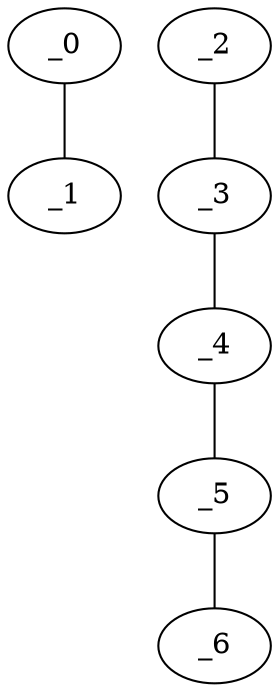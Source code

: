 graph HP1_0042 {
	_0	 [x="0.632255",
		y="3.36238"];
	_1	 [x="0.693096",
		y="0.898956"];
	_0 -- _1;
	_2	 [x="1.97999",
		y="0.390916"];
	_3	 [x="2.13003",
		y="2.98438"];
	_2 -- _3;
	_4	 [x="0.489564",
		y="2.1396"];
	_3 -- _4;
	_5	 [x="2.3",
		y="1.76"];
	_4 -- _5;
	_6	 [x="1.95537",
		y="1.76322"];
	_5 -- _6;
}
